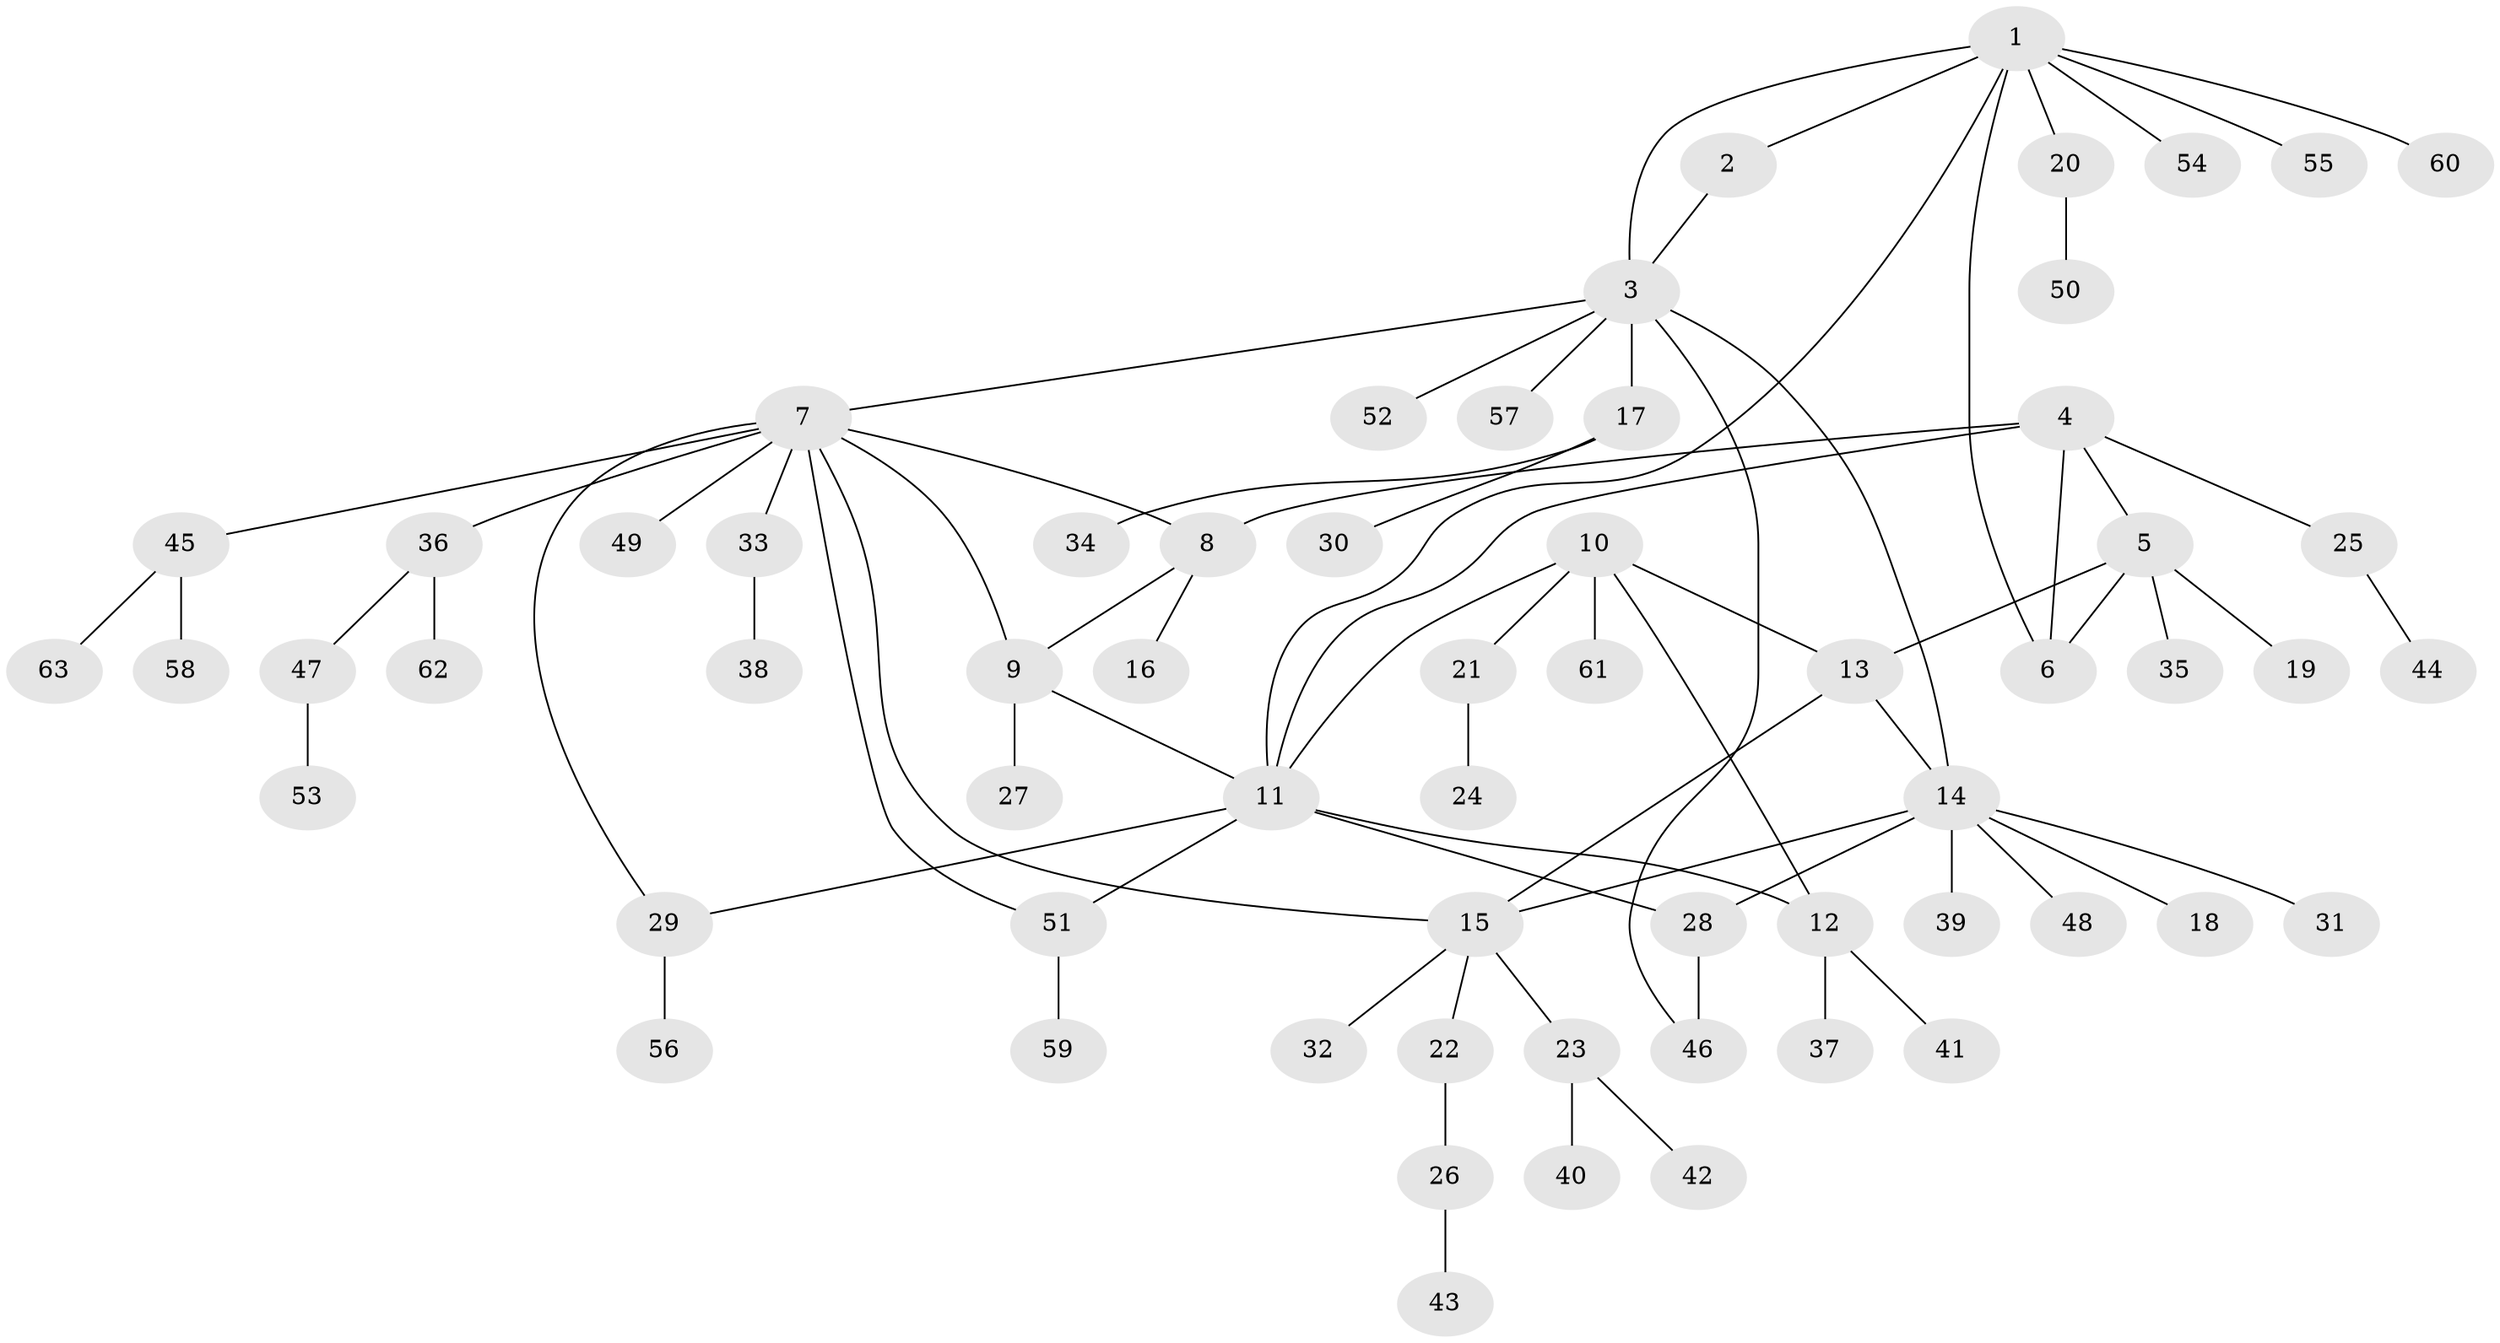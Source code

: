 // Generated by graph-tools (version 1.1) at 2025/55/03/09/25 04:55:46]
// undirected, 63 vertices, 77 edges
graph export_dot {
graph [start="1"]
  node [color=gray90,style=filled];
  1;
  2;
  3;
  4;
  5;
  6;
  7;
  8;
  9;
  10;
  11;
  12;
  13;
  14;
  15;
  16;
  17;
  18;
  19;
  20;
  21;
  22;
  23;
  24;
  25;
  26;
  27;
  28;
  29;
  30;
  31;
  32;
  33;
  34;
  35;
  36;
  37;
  38;
  39;
  40;
  41;
  42;
  43;
  44;
  45;
  46;
  47;
  48;
  49;
  50;
  51;
  52;
  53;
  54;
  55;
  56;
  57;
  58;
  59;
  60;
  61;
  62;
  63;
  1 -- 2;
  1 -- 3;
  1 -- 6;
  1 -- 11;
  1 -- 20;
  1 -- 54;
  1 -- 55;
  1 -- 60;
  2 -- 3;
  3 -- 7;
  3 -- 14;
  3 -- 17;
  3 -- 46;
  3 -- 52;
  3 -- 57;
  4 -- 5;
  4 -- 6;
  4 -- 8;
  4 -- 11;
  4 -- 25;
  5 -- 6;
  5 -- 13;
  5 -- 19;
  5 -- 35;
  7 -- 8;
  7 -- 9;
  7 -- 15;
  7 -- 29;
  7 -- 33;
  7 -- 36;
  7 -- 45;
  7 -- 49;
  7 -- 51;
  8 -- 9;
  8 -- 16;
  9 -- 11;
  9 -- 27;
  10 -- 11;
  10 -- 12;
  10 -- 13;
  10 -- 21;
  10 -- 61;
  11 -- 12;
  11 -- 28;
  11 -- 29;
  11 -- 51;
  12 -- 37;
  12 -- 41;
  13 -- 14;
  13 -- 15;
  14 -- 15;
  14 -- 18;
  14 -- 28;
  14 -- 31;
  14 -- 39;
  14 -- 48;
  15 -- 22;
  15 -- 23;
  15 -- 32;
  17 -- 30;
  17 -- 34;
  20 -- 50;
  21 -- 24;
  22 -- 26;
  23 -- 40;
  23 -- 42;
  25 -- 44;
  26 -- 43;
  28 -- 46;
  29 -- 56;
  33 -- 38;
  36 -- 47;
  36 -- 62;
  45 -- 58;
  45 -- 63;
  47 -- 53;
  51 -- 59;
}
